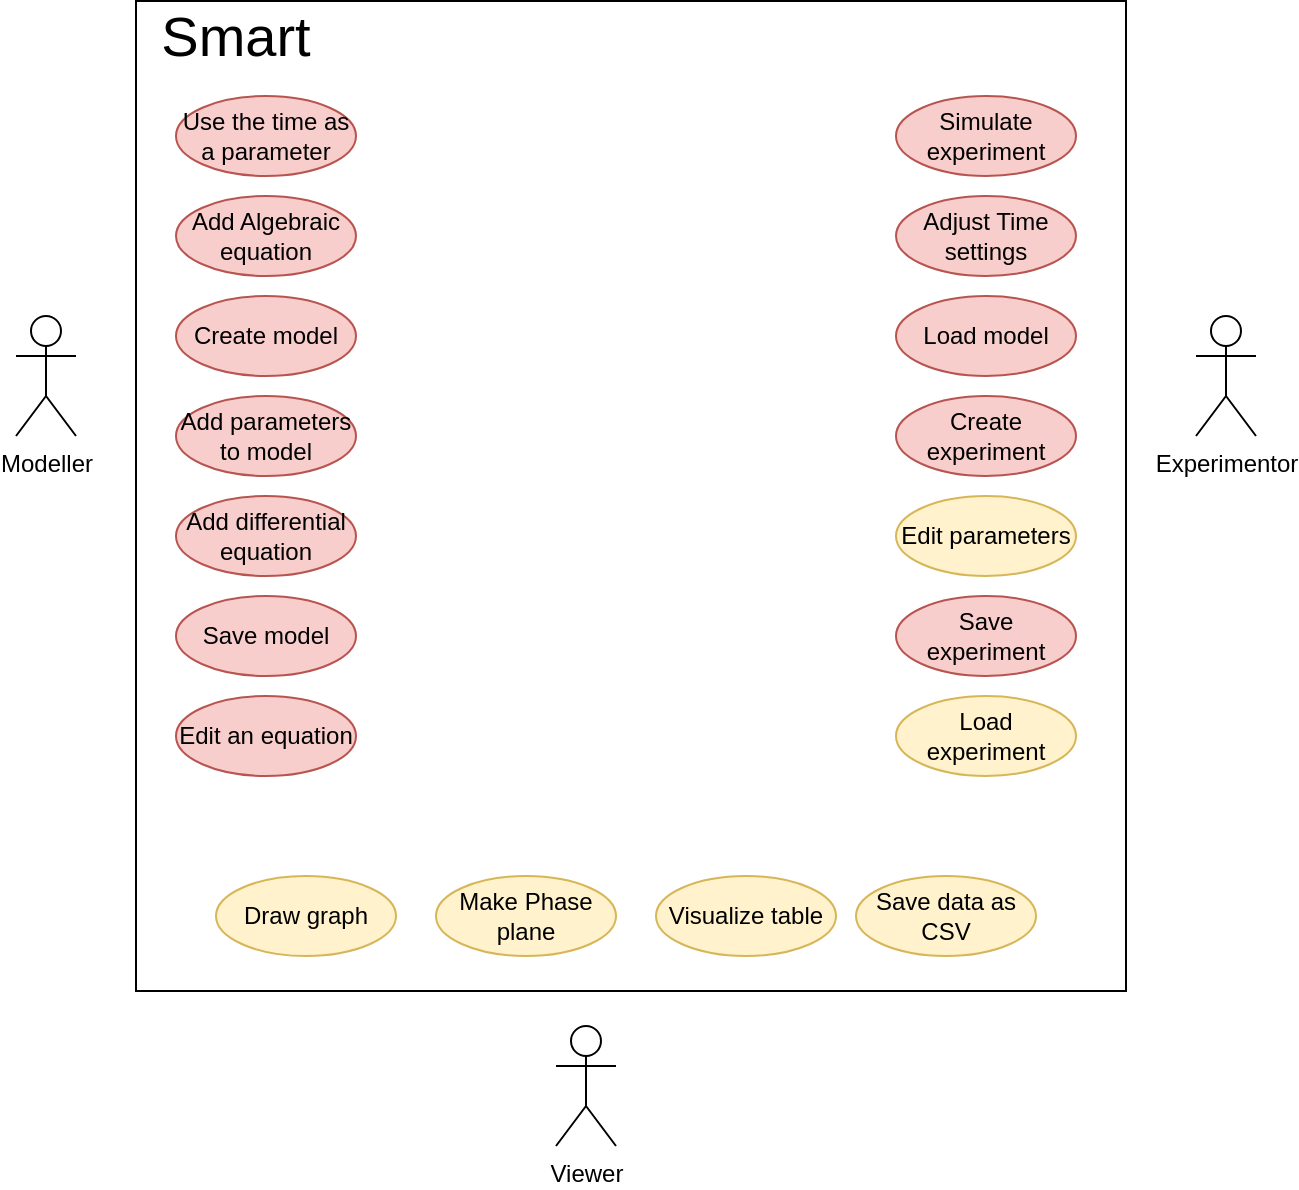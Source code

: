 <mxfile version="10.6.5" type="device"><diagram id="l25JHIkCNW2GhHRgmO6U" name="Page-1"><mxGraphModel dx="1010" dy="582" grid="1" gridSize="10" guides="1" tooltips="1" connect="1" arrows="1" fold="1" page="1" pageScale="1" pageWidth="850" pageHeight="1100" math="0" shadow="0"><root><mxCell id="0"/><mxCell id="1" parent="0"/><mxCell id="x-AQJ3GH7QEK3yO7PfLj-8" value="" style="whiteSpace=wrap;html=1;aspect=fixed;" parent="1" vertex="1"><mxGeometry x="140" y="62.5" width="495" height="495" as="geometry"/></mxCell><mxCell id="x-AQJ3GH7QEK3yO7PfLj-1" value="Modeller" style="shape=umlActor;verticalLabelPosition=bottom;labelBackgroundColor=#ffffff;verticalAlign=top;html=1;" parent="1" vertex="1"><mxGeometry x="80" y="220" width="30" height="60" as="geometry"/></mxCell><mxCell id="x-AQJ3GH7QEK3yO7PfLj-7" value="Experimentor" style="shape=umlActor;verticalLabelPosition=bottom;labelBackgroundColor=#ffffff;verticalAlign=top;html=1;" parent="1" vertex="1"><mxGeometry x="670" y="220" width="30" height="60" as="geometry"/></mxCell><mxCell id="x-AQJ3GH7QEK3yO7PfLj-10" value="Viewer" style="shape=umlActor;verticalLabelPosition=bottom;labelBackgroundColor=#ffffff;verticalAlign=top;html=1;" parent="1" vertex="1"><mxGeometry x="350" y="575" width="30" height="60" as="geometry"/></mxCell><mxCell id="x-AQJ3GH7QEK3yO7PfLj-13" value="&lt;font style=&quot;font-size: 28px&quot;&gt;Smart &lt;/font&gt;" style="text;html=1;strokeColor=none;fillColor=none;align=center;verticalAlign=middle;whiteSpace=wrap;rounded=0;" parent="1" vertex="1"><mxGeometry x="170" y="70" width="40" height="20" as="geometry"/></mxCell><mxCell id="x-AQJ3GH7QEK3yO7PfLj-14" value="Create model" style="ellipse;whiteSpace=wrap;html=1;fillColor=#f8cecc;strokeColor=#b85450;" parent="1" vertex="1"><mxGeometry x="160" y="210" width="90" height="40" as="geometry"/></mxCell><mxCell id="x-AQJ3GH7QEK3yO7PfLj-15" value="Save model" style="ellipse;whiteSpace=wrap;html=1;fillColor=#f8cecc;strokeColor=#b85450;" parent="1" vertex="1"><mxGeometry x="160" y="360" width="90" height="40" as="geometry"/></mxCell><mxCell id="x-AQJ3GH7QEK3yO7PfLj-16" value="Load model" style="ellipse;whiteSpace=wrap;html=1;fillColor=#f8cecc;strokeColor=#b85450;" parent="1" vertex="1"><mxGeometry x="520" y="210" width="90" height="40" as="geometry"/></mxCell><mxCell id="x-AQJ3GH7QEK3yO7PfLj-17" value="Create experiment" style="ellipse;whiteSpace=wrap;html=1;fillColor=#f8cecc;strokeColor=#b85450;" parent="1" vertex="1"><mxGeometry x="520" y="260" width="90" height="40" as="geometry"/></mxCell><mxCell id="x-AQJ3GH7QEK3yO7PfLj-18" value="Edit parameters" style="ellipse;whiteSpace=wrap;html=1;fillColor=#fff2cc;strokeColor=#d6b656;" parent="1" vertex="1"><mxGeometry x="520" y="310" width="90" height="40" as="geometry"/></mxCell><mxCell id="x-AQJ3GH7QEK3yO7PfLj-19" value="Add parameters to model" style="ellipse;whiteSpace=wrap;html=1;fillColor=#f8cecc;strokeColor=#b85450;" parent="1" vertex="1"><mxGeometry x="160" y="260" width="90" height="40" as="geometry"/></mxCell><mxCell id="x-AQJ3GH7QEK3yO7PfLj-20" value="Add differential equation" style="ellipse;whiteSpace=wrap;html=1;fillColor=#f8cecc;strokeColor=#b85450;" parent="1" vertex="1"><mxGeometry x="160" y="310" width="90" height="40" as="geometry"/></mxCell><mxCell id="x-AQJ3GH7QEK3yO7PfLj-21" value="Visualize table" style="ellipse;whiteSpace=wrap;html=1;fillColor=#fff2cc;strokeColor=#d6b656;" parent="1" vertex="1"><mxGeometry x="400" y="500" width="90" height="40" as="geometry"/></mxCell><mxCell id="x-AQJ3GH7QEK3yO7PfLj-24" value="Load experiment" style="ellipse;whiteSpace=wrap;html=1;fillColor=#fff2cc;strokeColor=#d6b656;" parent="1" vertex="1"><mxGeometry x="520" y="410" width="90" height="40" as="geometry"/></mxCell><mxCell id="x-AQJ3GH7QEK3yO7PfLj-25" value="Save experiment" style="ellipse;whiteSpace=wrap;html=1;fillColor=#f8cecc;strokeColor=#b85450;" parent="1" vertex="1"><mxGeometry x="520" y="360" width="90" height="40" as="geometry"/></mxCell><mxCell id="x-AQJ3GH7QEK3yO7PfLj-26" value="Draw graph" style="ellipse;whiteSpace=wrap;html=1;fillColor=#fff2cc;strokeColor=#d6b656;" parent="1" vertex="1"><mxGeometry x="180" y="500" width="90" height="40" as="geometry"/></mxCell><mxCell id="HfEdmUbgVCXdHQl6cEvE-1" value="Add Algebraic equation" style="ellipse;whiteSpace=wrap;html=1;fillColor=#f8cecc;strokeColor=#b85450;" vertex="1" parent="1"><mxGeometry x="160" y="160" width="90" height="40" as="geometry"/></mxCell><mxCell id="HfEdmUbgVCXdHQl6cEvE-2" value="Make Phase plane" style="ellipse;whiteSpace=wrap;html=1;fillColor=#fff2cc;strokeColor=#d6b656;" vertex="1" parent="1"><mxGeometry x="290" y="500" width="90" height="40" as="geometry"/></mxCell><mxCell id="HfEdmUbgVCXdHQl6cEvE-5" value="Use the time as a parameter" style="ellipse;whiteSpace=wrap;html=1;fillColor=#f8cecc;strokeColor=#b85450;" vertex="1" parent="1"><mxGeometry x="160" y="110" width="90" height="40" as="geometry"/></mxCell><mxCell id="HfEdmUbgVCXdHQl6cEvE-6" value="Save data as CSV" style="ellipse;whiteSpace=wrap;html=1;fillColor=#fff2cc;strokeColor=#d6b656;" vertex="1" parent="1"><mxGeometry x="500" y="500" width="90" height="40" as="geometry"/></mxCell><mxCell id="HfEdmUbgVCXdHQl6cEvE-7" value="Adjust Time settings" style="ellipse;whiteSpace=wrap;html=1;fillColor=#f8cecc;strokeColor=#b85450;" vertex="1" parent="1"><mxGeometry x="520" y="160" width="90" height="40" as="geometry"/></mxCell><mxCell id="HfEdmUbgVCXdHQl6cEvE-8" value="Edit an equation" style="ellipse;whiteSpace=wrap;html=1;fillColor=#f8cecc;strokeColor=#b85450;" vertex="1" parent="1"><mxGeometry x="160" y="410" width="90" height="40" as="geometry"/></mxCell><mxCell id="HfEdmUbgVCXdHQl6cEvE-9" value="Simulate experiment" style="ellipse;whiteSpace=wrap;html=1;fillColor=#f8cecc;strokeColor=#b85450;" vertex="1" parent="1"><mxGeometry x="520" y="110" width="90" height="40" as="geometry"/></mxCell></root></mxGraphModel></diagram></mxfile>